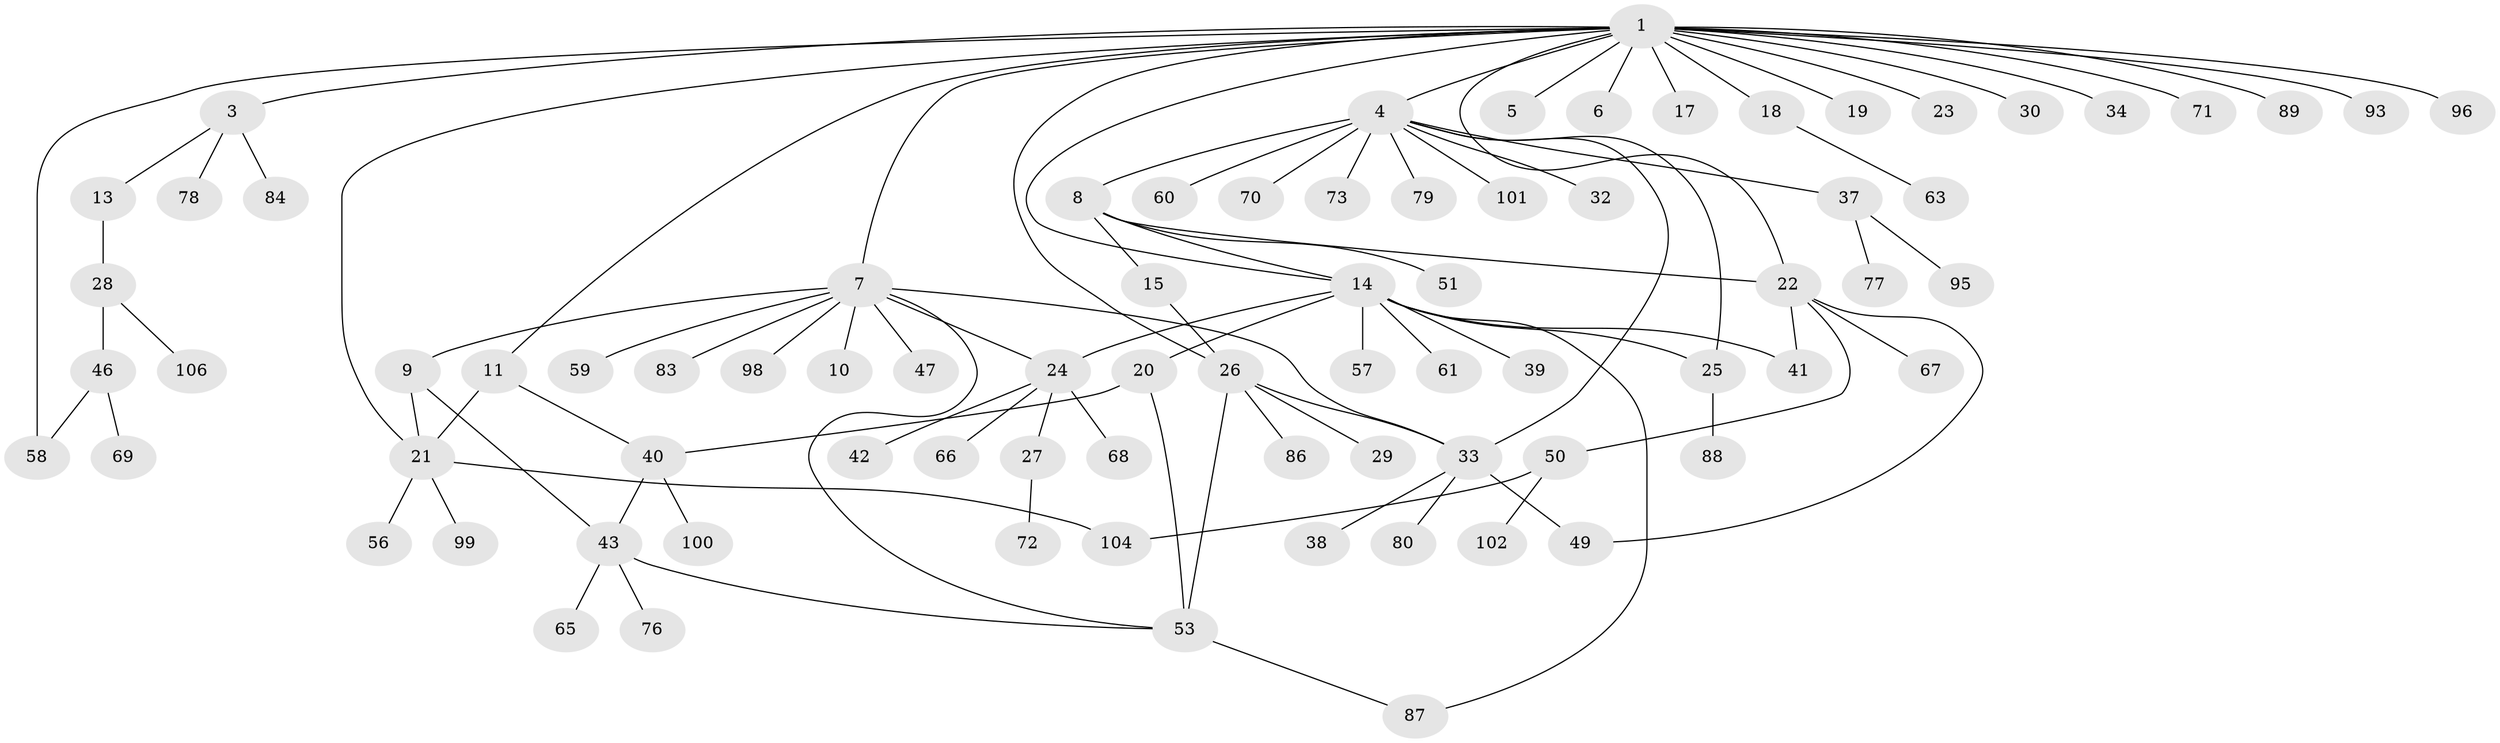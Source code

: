 // Generated by graph-tools (version 1.1) at 2025/23/03/03/25 07:23:52]
// undirected, 80 vertices, 98 edges
graph export_dot {
graph [start="1"]
  node [color=gray90,style=filled];
  1 [super="+2"];
  3 [super="+62"];
  4 [super="+16"];
  5;
  6;
  7 [super="+12"];
  8 [super="+105"];
  9 [super="+92"];
  10;
  11 [super="+85"];
  13 [super="+55"];
  14 [super="+31"];
  15;
  17;
  18 [super="+82"];
  19;
  20;
  21 [super="+103"];
  22 [super="+35"];
  23 [super="+97"];
  24 [super="+75"];
  25 [super="+94"];
  26 [super="+44"];
  27;
  28 [super="+91"];
  29;
  30 [super="+45"];
  32;
  33 [super="+36"];
  34;
  37 [super="+81"];
  38;
  39;
  40;
  41;
  42 [super="+90"];
  43 [super="+48"];
  46 [super="+54"];
  47;
  49;
  50 [super="+52"];
  51;
  53 [super="+107"];
  56;
  57;
  58;
  59;
  60 [super="+74"];
  61;
  63 [super="+64"];
  65;
  66;
  67;
  68;
  69;
  70;
  71;
  72;
  73;
  76;
  77;
  78;
  79;
  80;
  83;
  84;
  86;
  87;
  88;
  89;
  93;
  95;
  96;
  98;
  99;
  100;
  101;
  102;
  104;
  106;
  1 -- 3;
  1 -- 4;
  1 -- 7;
  1 -- 11;
  1 -- 14;
  1 -- 17;
  1 -- 19;
  1 -- 21;
  1 -- 23;
  1 -- 30 [weight=2];
  1 -- 34;
  1 -- 58;
  1 -- 71;
  1 -- 26;
  1 -- 96;
  1 -- 5;
  1 -- 6;
  1 -- 18;
  1 -- 89;
  1 -- 93;
  1 -- 22;
  3 -- 13;
  3 -- 78;
  3 -- 84;
  4 -- 8;
  4 -- 25;
  4 -- 32;
  4 -- 37;
  4 -- 60;
  4 -- 70;
  4 -- 73;
  4 -- 79;
  4 -- 101;
  4 -- 33;
  7 -- 9;
  7 -- 10;
  7 -- 24;
  7 -- 47;
  7 -- 59;
  7 -- 83;
  7 -- 98;
  7 -- 33;
  7 -- 53;
  8 -- 14;
  8 -- 15;
  8 -- 22;
  8 -- 51;
  9 -- 43;
  9 -- 21;
  11 -- 21;
  11 -- 40;
  13 -- 28;
  14 -- 20;
  14 -- 24;
  14 -- 25;
  14 -- 39;
  14 -- 41;
  14 -- 57;
  14 -- 61;
  14 -- 87;
  15 -- 26;
  18 -- 63;
  20 -- 40;
  20 -- 53;
  21 -- 56;
  21 -- 99;
  21 -- 104;
  22 -- 50;
  22 -- 67;
  22 -- 49;
  22 -- 41;
  24 -- 27;
  24 -- 42;
  24 -- 66;
  24 -- 68;
  25 -- 88;
  26 -- 29;
  26 -- 33;
  26 -- 53;
  26 -- 86;
  27 -- 72;
  28 -- 46;
  28 -- 106;
  33 -- 38;
  33 -- 49;
  33 -- 80;
  37 -- 77;
  37 -- 95;
  40 -- 43;
  40 -- 100;
  43 -- 53;
  43 -- 65;
  43 -- 76;
  46 -- 58;
  46 -- 69;
  50 -- 102;
  50 -- 104;
  53 -- 87;
}
